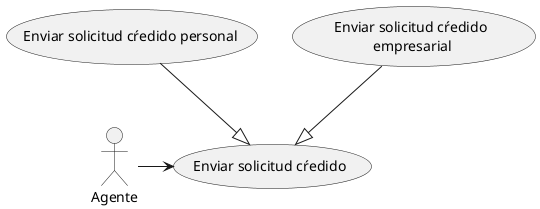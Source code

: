 @startuml
:Agente: as agente
(Enviar solicitud cŕedido) as enviar
(Enviar solicitud cŕedido personal) as personal
(Enviar solicitud cŕedido\n empresarial) as empresarial

agente -> enviar
personal --|> enviar
empresarial --|> enviar

@enduml
